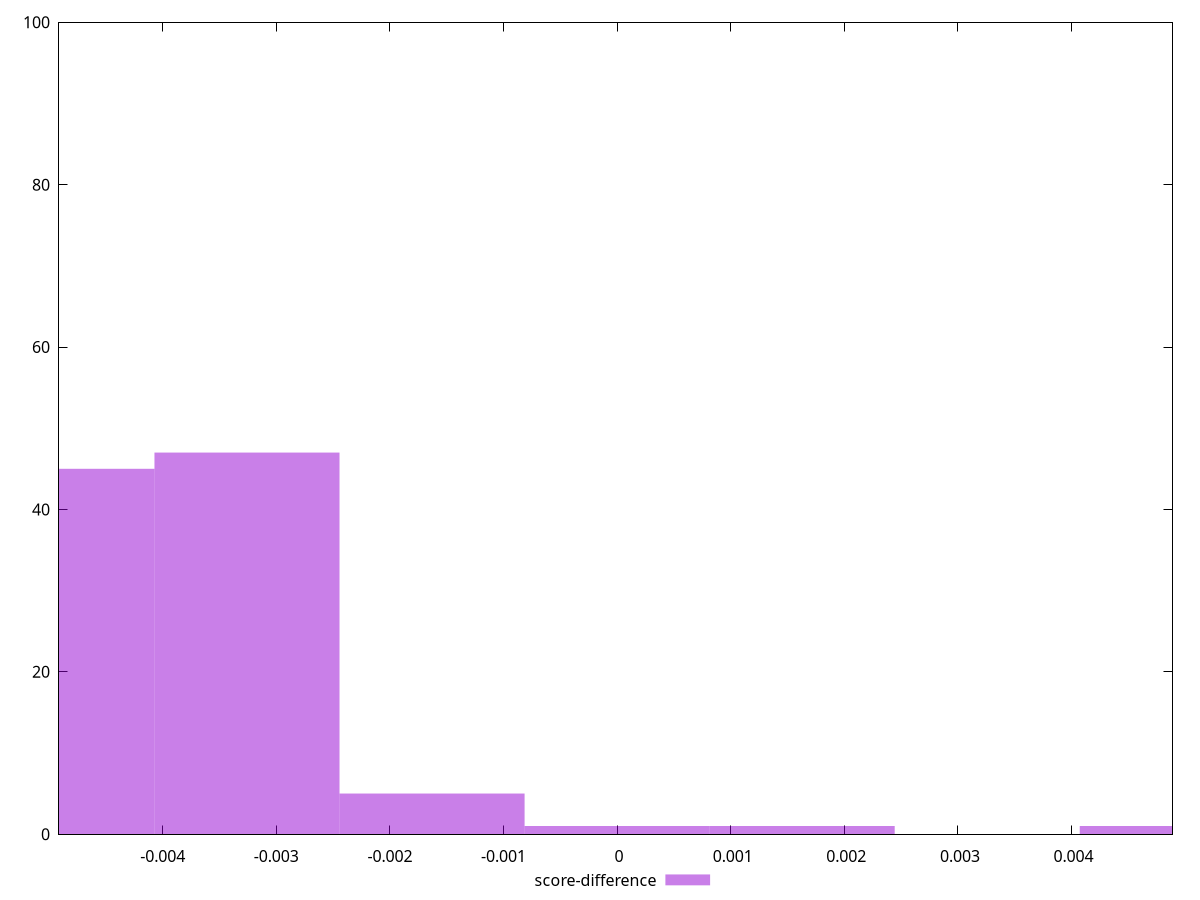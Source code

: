 reset

$scoreDifference <<EOF
0.0016289933995433403 1
-0.0032579867990866805 47
-0.0016289933995433403 5
-0.004886980198630021 45
0 1
0.004886980198630021 1
EOF

set key outside below
set boxwidth 0.0016289933995433403
set xrange [-0.004912787554260473:0.004888925164377028]
set yrange [0:100]
set trange [0:100]
set style fill transparent solid 0.5 noborder
set terminal svg size 640, 490 enhanced background rgb 'white'
set output "reprap/interactive/samples/pages+cached/score-difference/histogram.svg"

plot $scoreDifference title "score-difference" with boxes

reset
